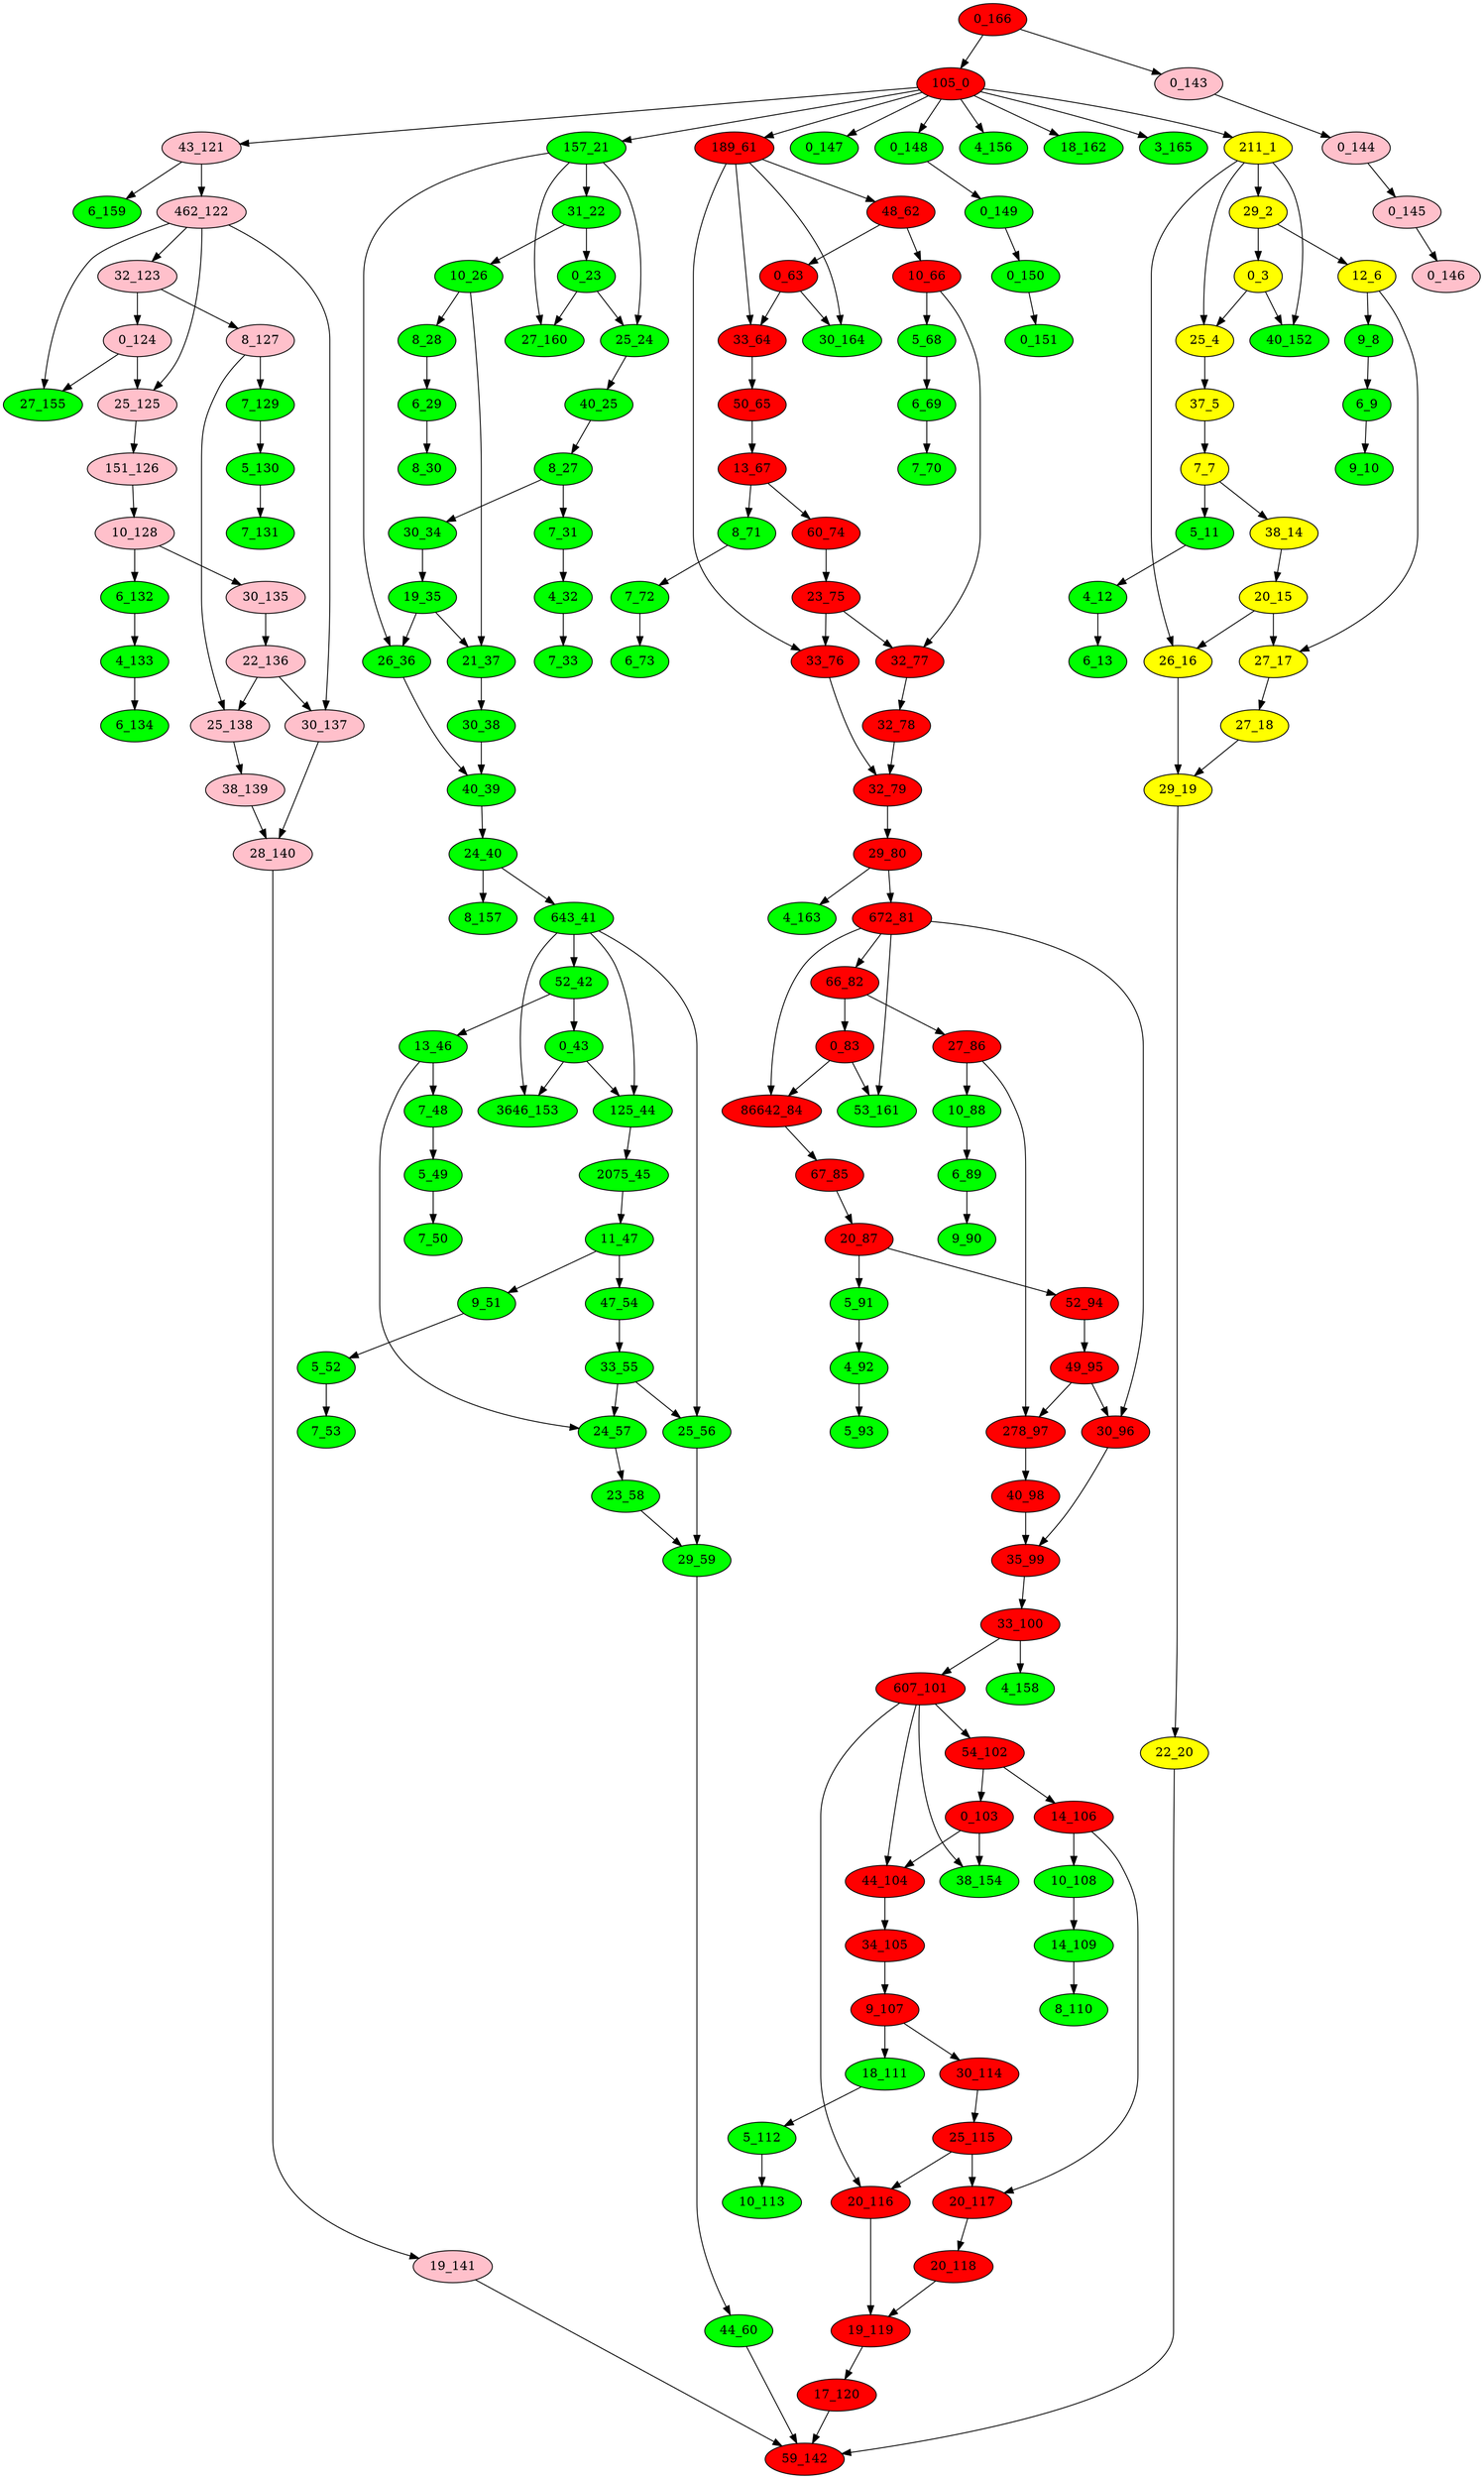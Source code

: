 digraph{
"0_166" [style=filled, fillcolor = red]
"0_166" -> "105_0"
"105_0" [style=filled, fillcolor = red]
"0_166" -> "0_143"
"0_143" [style=filled, fillcolor = pink]
"105_0" [style=filled, fillcolor = red]
"105_0" -> "211_1"
"211_1" [style=filled, fillcolor = yellow]
"105_0" -> "157_21"
"157_21" [style=filled, fillcolor = green]
"105_0" -> "189_61"
"189_61" [style=filled, fillcolor = red]
"105_0" -> "43_121"
"43_121" [style=filled, fillcolor = pink]
"105_0" -> "0_147"
"0_147" [style=filled, fillcolor = green]
"105_0" -> "0_148"
"0_148" [style=filled, fillcolor = green]
"105_0" -> "4_156"
"4_156" [style=filled, fillcolor = green]
"105_0" -> "18_162"
"18_162" [style=filled, fillcolor = green]
"105_0" -> "3_165"
"3_165" [style=filled, fillcolor = green]
"0_143" [style=filled, fillcolor = pink]
"0_143" -> "0_144"
"0_144" [style=filled, fillcolor = pink]
"211_1" [style=filled, fillcolor = yellow]
"211_1" -> "29_2"
"29_2" [style=filled, fillcolor = yellow]
"211_1" -> "25_4"
"25_4" [style=filled, fillcolor = yellow]
"211_1" -> "40_152"
"40_152" [style=filled, fillcolor = green]
"211_1" -> "26_16"
"26_16" [style=filled, fillcolor = yellow]
"157_21" [style=filled, fillcolor = green]
"157_21" -> "31_22"
"31_22" [style=filled, fillcolor = green]
"157_21" -> "25_24"
"25_24" [style=filled, fillcolor = green]
"157_21" -> "27_160"
"27_160" [style=filled, fillcolor = green]
"157_21" -> "26_36"
"26_36" [style=filled, fillcolor = green]
"189_61" [style=filled, fillcolor = red]
"189_61" -> "48_62"
"48_62" [style=filled, fillcolor = red]
"189_61" -> "33_64"
"33_64" [style=filled, fillcolor = red]
"189_61" -> "30_164"
"30_164" [style=filled, fillcolor = green]
"189_61" -> "33_76"
"33_76" [style=filled, fillcolor = red]
"43_121" [style=filled, fillcolor = pink]
"43_121" -> "462_122"
"462_122" [style=filled, fillcolor = pink]
"43_121" -> "6_159"
"6_159" [style=filled, fillcolor = green]
"0_144" [style=filled, fillcolor = pink]
"0_144" -> "0_145"
"0_145" [style=filled, fillcolor = pink]
"0_148" [style=filled, fillcolor = green]
"0_148" -> "0_149"
"0_149" [style=filled, fillcolor = green]
"29_2" [style=filled, fillcolor = yellow]
"29_2" -> "0_3"
"0_3" [style=filled, fillcolor = yellow]
"29_2" -> "12_6"
"12_6" [style=filled, fillcolor = yellow]
"31_22" [style=filled, fillcolor = green]
"31_22" -> "0_23"
"0_23" [style=filled, fillcolor = green]
"31_22" -> "10_26"
"10_26" [style=filled, fillcolor = green]
"48_62" [style=filled, fillcolor = red]
"48_62" -> "0_63"
"0_63" [style=filled, fillcolor = red]
"48_62" -> "10_66"
"10_66" [style=filled, fillcolor = red]
"462_122" [style=filled, fillcolor = pink]
"462_122" -> "32_123"
"32_123" [style=filled, fillcolor = pink]
"462_122" -> "25_125"
"25_125" [style=filled, fillcolor = pink]
"462_122" -> "27_155"
"27_155" [style=filled, fillcolor = green]
"462_122" -> "30_137"
"30_137" [style=filled, fillcolor = pink]
"0_145" [style=filled, fillcolor = pink]
"0_145" -> "0_146"
"0_146" [style=filled, fillcolor = pink]
"0_149" [style=filled, fillcolor = green]
"0_149" -> "0_150"
"0_150" [style=filled, fillcolor = green]
"0_3" [style=filled, fillcolor = yellow]
"0_3" -> "25_4"
"25_4" [style=filled, fillcolor = yellow]
"0_3" -> "40_152"
"40_152" [style=filled, fillcolor = green]
"12_6" [style=filled, fillcolor = yellow]
"12_6" -> "9_8"
"9_8" [style=filled, fillcolor = green]
"12_6" -> "27_17"
"27_17" [style=filled, fillcolor = yellow]
"0_23" [style=filled, fillcolor = green]
"0_23" -> "25_24"
"25_24" [style=filled, fillcolor = green]
"0_23" -> "27_160"
"27_160" [style=filled, fillcolor = green]
"10_26" [style=filled, fillcolor = green]
"10_26" -> "8_28"
"8_28" [style=filled, fillcolor = green]
"10_26" -> "21_37"
"21_37" [style=filled, fillcolor = green]
"0_63" [style=filled, fillcolor = red]
"0_63" -> "33_64"
"33_64" [style=filled, fillcolor = red]
"0_63" -> "30_164"
"30_164" [style=filled, fillcolor = green]
"10_66" [style=filled, fillcolor = red]
"10_66" -> "5_68"
"5_68" [style=filled, fillcolor = green]
"10_66" -> "32_77"
"32_77" [style=filled, fillcolor = red]
"32_123" [style=filled, fillcolor = pink]
"32_123" -> "0_124"
"0_124" [style=filled, fillcolor = pink]
"32_123" -> "8_127"
"8_127" [style=filled, fillcolor = pink]
"0_150" [style=filled, fillcolor = green]
"0_150" -> "0_151"
"0_151" [style=filled, fillcolor = green]
"25_4" [style=filled, fillcolor = yellow]
"25_4" -> "37_5"
"37_5" [style=filled, fillcolor = yellow]
"9_8" [style=filled, fillcolor = green]
"9_8" -> "6_9"
"6_9" [style=filled, fillcolor = green]
"25_24" [style=filled, fillcolor = green]
"25_24" -> "40_25"
"40_25" [style=filled, fillcolor = green]
"8_28" [style=filled, fillcolor = green]
"8_28" -> "6_29"
"6_29" [style=filled, fillcolor = green]
"33_64" [style=filled, fillcolor = red]
"33_64" -> "50_65"
"50_65" [style=filled, fillcolor = red]
"5_68" [style=filled, fillcolor = green]
"5_68" -> "6_69"
"6_69" [style=filled, fillcolor = green]
"0_124" [style=filled, fillcolor = pink]
"0_124" -> "25_125"
"25_125" [style=filled, fillcolor = pink]
"0_124" -> "27_155"
"27_155" [style=filled, fillcolor = green]
"8_127" [style=filled, fillcolor = pink]
"8_127" -> "7_129"
"7_129" [style=filled, fillcolor = green]
"8_127" -> "25_138"
"25_138" [style=filled, fillcolor = pink]
"37_5" [style=filled, fillcolor = yellow]
"37_5" -> "7_7"
"7_7" [style=filled, fillcolor = yellow]
"6_9" [style=filled, fillcolor = green]
"6_9" -> "9_10"
"9_10" [style=filled, fillcolor = green]
"40_25" [style=filled, fillcolor = green]
"40_25" -> "8_27"
"8_27" [style=filled, fillcolor = green]
"6_29" [style=filled, fillcolor = green]
"6_29" -> "8_30"
"8_30" [style=filled, fillcolor = green]
"50_65" [style=filled, fillcolor = red]
"50_65" -> "13_67"
"13_67" [style=filled, fillcolor = red]
"6_69" [style=filled, fillcolor = green]
"6_69" -> "7_70"
"7_70" [style=filled, fillcolor = green]
"25_125" [style=filled, fillcolor = pink]
"25_125" -> "151_126"
"151_126" [style=filled, fillcolor = pink]
"7_129" [style=filled, fillcolor = green]
"7_129" -> "5_130"
"5_130" [style=filled, fillcolor = green]
"7_7" [style=filled, fillcolor = yellow]
"7_7" -> "5_11"
"5_11" [style=filled, fillcolor = green]
"7_7" -> "38_14"
"38_14" [style=filled, fillcolor = yellow]
"8_27" [style=filled, fillcolor = green]
"8_27" -> "7_31"
"7_31" [style=filled, fillcolor = green]
"8_27" -> "30_34"
"30_34" [style=filled, fillcolor = green]
"13_67" [style=filled, fillcolor = red]
"13_67" -> "8_71"
"8_71" [style=filled, fillcolor = green]
"13_67" -> "60_74"
"60_74" [style=filled, fillcolor = red]
"151_126" [style=filled, fillcolor = pink]
"151_126" -> "10_128"
"10_128" [style=filled, fillcolor = pink]
"5_130" [style=filled, fillcolor = green]
"5_130" -> "7_131"
"7_131" [style=filled, fillcolor = green]
"5_11" [style=filled, fillcolor = green]
"5_11" -> "4_12"
"4_12" [style=filled, fillcolor = green]
"38_14" [style=filled, fillcolor = yellow]
"38_14" -> "20_15"
"20_15" [style=filled, fillcolor = yellow]
"7_31" [style=filled, fillcolor = green]
"7_31" -> "4_32"
"4_32" [style=filled, fillcolor = green]
"30_34" [style=filled, fillcolor = green]
"30_34" -> "19_35"
"19_35" [style=filled, fillcolor = green]
"8_71" [style=filled, fillcolor = green]
"8_71" -> "7_72"
"7_72" [style=filled, fillcolor = green]
"60_74" [style=filled, fillcolor = red]
"60_74" -> "23_75"
"23_75" [style=filled, fillcolor = red]
"10_128" [style=filled, fillcolor = pink]
"10_128" -> "6_132"
"6_132" [style=filled, fillcolor = green]
"10_128" -> "30_135"
"30_135" [style=filled, fillcolor = pink]
"20_15" [style=filled, fillcolor = yellow]
"20_15" -> "26_16"
"26_16" [style=filled, fillcolor = yellow]
"20_15" -> "27_17"
"27_17" [style=filled, fillcolor = yellow]
"4_12" [style=filled, fillcolor = green]
"4_12" -> "6_13"
"6_13" [style=filled, fillcolor = green]
"19_35" [style=filled, fillcolor = green]
"19_35" -> "26_36"
"26_36" [style=filled, fillcolor = green]
"19_35" -> "21_37"
"21_37" [style=filled, fillcolor = green]
"4_32" [style=filled, fillcolor = green]
"4_32" -> "7_33"
"7_33" [style=filled, fillcolor = green]
"23_75" [style=filled, fillcolor = red]
"23_75" -> "33_76"
"33_76" [style=filled, fillcolor = red]
"23_75" -> "32_77"
"32_77" [style=filled, fillcolor = red]
"7_72" [style=filled, fillcolor = green]
"7_72" -> "6_73"
"6_73" [style=filled, fillcolor = green]
"6_132" [style=filled, fillcolor = green]
"6_132" -> "4_133"
"4_133" [style=filled, fillcolor = green]
"30_135" [style=filled, fillcolor = pink]
"30_135" -> "22_136"
"22_136" [style=filled, fillcolor = pink]
"27_17" [style=filled, fillcolor = yellow]
"27_17" -> "27_18"
"27_18" [style=filled, fillcolor = yellow]
"21_37" [style=filled, fillcolor = green]
"21_37" -> "30_38"
"30_38" [style=filled, fillcolor = green]
"32_77" [style=filled, fillcolor = red]
"32_77" -> "32_78"
"32_78" [style=filled, fillcolor = red]
"22_136" [style=filled, fillcolor = pink]
"22_136" -> "30_137"
"30_137" [style=filled, fillcolor = pink]
"22_136" -> "25_138"
"25_138" [style=filled, fillcolor = pink]
"4_133" [style=filled, fillcolor = green]
"4_133" -> "6_134"
"6_134" [style=filled, fillcolor = green]
"26_16" [style=filled, fillcolor = yellow]
"26_16" -> "29_19"
"29_19" [style=filled, fillcolor = yellow]
"27_18" [style=filled, fillcolor = yellow]
"27_18" -> "29_19"
"29_19" [style=filled, fillcolor = yellow]
"26_36" [style=filled, fillcolor = green]
"26_36" -> "40_39"
"40_39" [style=filled, fillcolor = green]
"30_38" [style=filled, fillcolor = green]
"30_38" -> "40_39"
"40_39" [style=filled, fillcolor = green]
"33_76" [style=filled, fillcolor = red]
"33_76" -> "32_79"
"32_79" [style=filled, fillcolor = red]
"32_78" [style=filled, fillcolor = red]
"32_78" -> "32_79"
"32_79" [style=filled, fillcolor = red]
"25_138" [style=filled, fillcolor = pink]
"25_138" -> "38_139"
"38_139" [style=filled, fillcolor = pink]
"29_19" [style=filled, fillcolor = yellow]
"29_19" -> "22_20"
"22_20" [style=filled, fillcolor = yellow]
"40_39" [style=filled, fillcolor = green]
"40_39" -> "24_40"
"24_40" [style=filled, fillcolor = green]
"32_79" [style=filled, fillcolor = red]
"32_79" -> "29_80"
"29_80" [style=filled, fillcolor = red]
"30_137" [style=filled, fillcolor = pink]
"30_137" -> "28_140"
"28_140" [style=filled, fillcolor = pink]
"38_139" [style=filled, fillcolor = pink]
"38_139" -> "28_140"
"28_140" [style=filled, fillcolor = pink]
"24_40" [style=filled, fillcolor = green]
"24_40" -> "643_41"
"643_41" [style=filled, fillcolor = green]
"24_40" -> "8_157"
"8_157" [style=filled, fillcolor = green]
"29_80" [style=filled, fillcolor = red]
"29_80" -> "672_81"
"672_81" [style=filled, fillcolor = red]
"29_80" -> "4_163"
"4_163" [style=filled, fillcolor = green]
"28_140" [style=filled, fillcolor = pink]
"28_140" -> "19_141"
"19_141" [style=filled, fillcolor = pink]
"643_41" [style=filled, fillcolor = green]
"643_41" -> "52_42"
"52_42" [style=filled, fillcolor = green]
"643_41" -> "125_44"
"125_44" [style=filled, fillcolor = green]
"643_41" -> "3646_153"
"3646_153" [style=filled, fillcolor = green]
"643_41" -> "25_56"
"25_56" [style=filled, fillcolor = green]
"672_81" [style=filled, fillcolor = red]
"672_81" -> "66_82"
"66_82" [style=filled, fillcolor = red]
"672_81" -> "86642_84"
"86642_84" [style=filled, fillcolor = red]
"672_81" -> "53_161"
"53_161" [style=filled, fillcolor = green]
"672_81" -> "30_96"
"30_96" [style=filled, fillcolor = red]
"52_42" [style=filled, fillcolor = green]
"52_42" -> "0_43"
"0_43" [style=filled, fillcolor = green]
"52_42" -> "13_46"
"13_46" [style=filled, fillcolor = green]
"66_82" [style=filled, fillcolor = red]
"66_82" -> "0_83"
"0_83" [style=filled, fillcolor = red]
"66_82" -> "27_86"
"27_86" [style=filled, fillcolor = red]
"0_43" [style=filled, fillcolor = green]
"0_43" -> "125_44"
"125_44" [style=filled, fillcolor = green]
"0_43" -> "3646_153"
"3646_153" [style=filled, fillcolor = green]
"13_46" [style=filled, fillcolor = green]
"13_46" -> "7_48"
"7_48" [style=filled, fillcolor = green]
"13_46" -> "24_57"
"24_57" [style=filled, fillcolor = green]
"0_83" [style=filled, fillcolor = red]
"0_83" -> "86642_84"
"86642_84" [style=filled, fillcolor = red]
"0_83" -> "53_161"
"53_161" [style=filled, fillcolor = green]
"27_86" [style=filled, fillcolor = red]
"27_86" -> "10_88"
"10_88" [style=filled, fillcolor = green]
"27_86" -> "278_97"
"278_97" [style=filled, fillcolor = red]
"125_44" [style=filled, fillcolor = green]
"125_44" -> "2075_45"
"2075_45" [style=filled, fillcolor = green]
"7_48" [style=filled, fillcolor = green]
"7_48" -> "5_49"
"5_49" [style=filled, fillcolor = green]
"86642_84" [style=filled, fillcolor = red]
"86642_84" -> "67_85"
"67_85" [style=filled, fillcolor = red]
"10_88" [style=filled, fillcolor = green]
"10_88" -> "6_89"
"6_89" [style=filled, fillcolor = green]
"2075_45" [style=filled, fillcolor = green]
"2075_45" -> "11_47"
"11_47" [style=filled, fillcolor = green]
"5_49" [style=filled, fillcolor = green]
"5_49" -> "7_50"
"7_50" [style=filled, fillcolor = green]
"67_85" [style=filled, fillcolor = red]
"67_85" -> "20_87"
"20_87" [style=filled, fillcolor = red]
"6_89" [style=filled, fillcolor = green]
"6_89" -> "9_90"
"9_90" [style=filled, fillcolor = green]
"11_47" [style=filled, fillcolor = green]
"11_47" -> "9_51"
"9_51" [style=filled, fillcolor = green]
"11_47" -> "47_54"
"47_54" [style=filled, fillcolor = green]
"20_87" [style=filled, fillcolor = red]
"20_87" -> "5_91"
"5_91" [style=filled, fillcolor = green]
"20_87" -> "52_94"
"52_94" [style=filled, fillcolor = red]
"9_51" [style=filled, fillcolor = green]
"9_51" -> "5_52"
"5_52" [style=filled, fillcolor = green]
"47_54" [style=filled, fillcolor = green]
"47_54" -> "33_55"
"33_55" [style=filled, fillcolor = green]
"5_91" [style=filled, fillcolor = green]
"5_91" -> "4_92"
"4_92" [style=filled, fillcolor = green]
"52_94" [style=filled, fillcolor = red]
"52_94" -> "49_95"
"49_95" [style=filled, fillcolor = red]
"33_55" [style=filled, fillcolor = green]
"33_55" -> "25_56"
"25_56" [style=filled, fillcolor = green]
"33_55" -> "24_57"
"24_57" [style=filled, fillcolor = green]
"5_52" [style=filled, fillcolor = green]
"5_52" -> "7_53"
"7_53" [style=filled, fillcolor = green]
"49_95" [style=filled, fillcolor = red]
"49_95" -> "30_96"
"30_96" [style=filled, fillcolor = red]
"49_95" -> "278_97"
"278_97" [style=filled, fillcolor = red]
"4_92" [style=filled, fillcolor = green]
"4_92" -> "5_93"
"5_93" [style=filled, fillcolor = green]
"24_57" [style=filled, fillcolor = green]
"24_57" -> "23_58"
"23_58" [style=filled, fillcolor = green]
"278_97" [style=filled, fillcolor = red]
"278_97" -> "40_98"
"40_98" [style=filled, fillcolor = red]
"25_56" [style=filled, fillcolor = green]
"25_56" -> "29_59"
"29_59" [style=filled, fillcolor = green]
"23_58" [style=filled, fillcolor = green]
"23_58" -> "29_59"
"29_59" [style=filled, fillcolor = green]
"30_96" [style=filled, fillcolor = red]
"30_96" -> "35_99"
"35_99" [style=filled, fillcolor = red]
"40_98" [style=filled, fillcolor = red]
"40_98" -> "35_99"
"35_99" [style=filled, fillcolor = red]
"29_59" [style=filled, fillcolor = green]
"29_59" -> "44_60"
"44_60" [style=filled, fillcolor = green]
"35_99" [style=filled, fillcolor = red]
"35_99" -> "33_100"
"33_100" [style=filled, fillcolor = red]
"33_100" [style=filled, fillcolor = red]
"33_100" -> "607_101"
"607_101" [style=filled, fillcolor = red]
"33_100" -> "4_158"
"4_158" [style=filled, fillcolor = green]
"607_101" [style=filled, fillcolor = red]
"607_101" -> "54_102"
"54_102" [style=filled, fillcolor = red]
"607_101" -> "44_104"
"44_104" [style=filled, fillcolor = red]
"607_101" -> "38_154"
"38_154" [style=filled, fillcolor = green]
"607_101" -> "20_116"
"20_116" [style=filled, fillcolor = red]
"54_102" [style=filled, fillcolor = red]
"54_102" -> "0_103"
"0_103" [style=filled, fillcolor = red]
"54_102" -> "14_106"
"14_106" [style=filled, fillcolor = red]
"0_103" [style=filled, fillcolor = red]
"0_103" -> "44_104"
"44_104" [style=filled, fillcolor = red]
"0_103" -> "38_154"
"38_154" [style=filled, fillcolor = green]
"14_106" [style=filled, fillcolor = red]
"14_106" -> "10_108"
"10_108" [style=filled, fillcolor = green]
"14_106" -> "20_117"
"20_117" [style=filled, fillcolor = red]
"44_104" [style=filled, fillcolor = red]
"44_104" -> "34_105"
"34_105" [style=filled, fillcolor = red]
"10_108" [style=filled, fillcolor = green]
"10_108" -> "14_109"
"14_109" [style=filled, fillcolor = green]
"34_105" [style=filled, fillcolor = red]
"34_105" -> "9_107"
"9_107" [style=filled, fillcolor = red]
"14_109" [style=filled, fillcolor = green]
"14_109" -> "8_110"
"8_110" [style=filled, fillcolor = green]
"9_107" [style=filled, fillcolor = red]
"9_107" -> "18_111"
"18_111" [style=filled, fillcolor = green]
"9_107" -> "30_114"
"30_114" [style=filled, fillcolor = red]
"18_111" [style=filled, fillcolor = green]
"18_111" -> "5_112"
"5_112" [style=filled, fillcolor = green]
"30_114" [style=filled, fillcolor = red]
"30_114" -> "25_115"
"25_115" [style=filled, fillcolor = red]
"25_115" [style=filled, fillcolor = red]
"25_115" -> "20_116"
"20_116" [style=filled, fillcolor = red]
"25_115" -> "20_117"
"20_117" [style=filled, fillcolor = red]
"5_112" [style=filled, fillcolor = green]
"5_112" -> "10_113"
"10_113" [style=filled, fillcolor = green]
"20_117" [style=filled, fillcolor = red]
"20_117" -> "20_118"
"20_118" [style=filled, fillcolor = red]
"20_116" [style=filled, fillcolor = red]
"20_116" -> "19_119"
"19_119" [style=filled, fillcolor = red]
"20_118" [style=filled, fillcolor = red]
"20_118" -> "19_119"
"19_119" [style=filled, fillcolor = red]
"19_119" [style=filled, fillcolor = red]
"19_119" -> "17_120"
"17_120" [style=filled, fillcolor = red]
"22_20" [style=filled, fillcolor = yellow]
"22_20" -> "59_142"
"59_142" [style=filled, fillcolor = red]
"19_141" [style=filled, fillcolor = pink]
"19_141" -> "59_142"
"59_142" [style=filled, fillcolor = red]
"44_60" [style=filled, fillcolor = green]
"44_60" -> "59_142"
"59_142" [style=filled, fillcolor = red]
"17_120" [style=filled, fillcolor = red]
"17_120" -> "59_142"
"59_142" [style=filled, fillcolor = red]
}